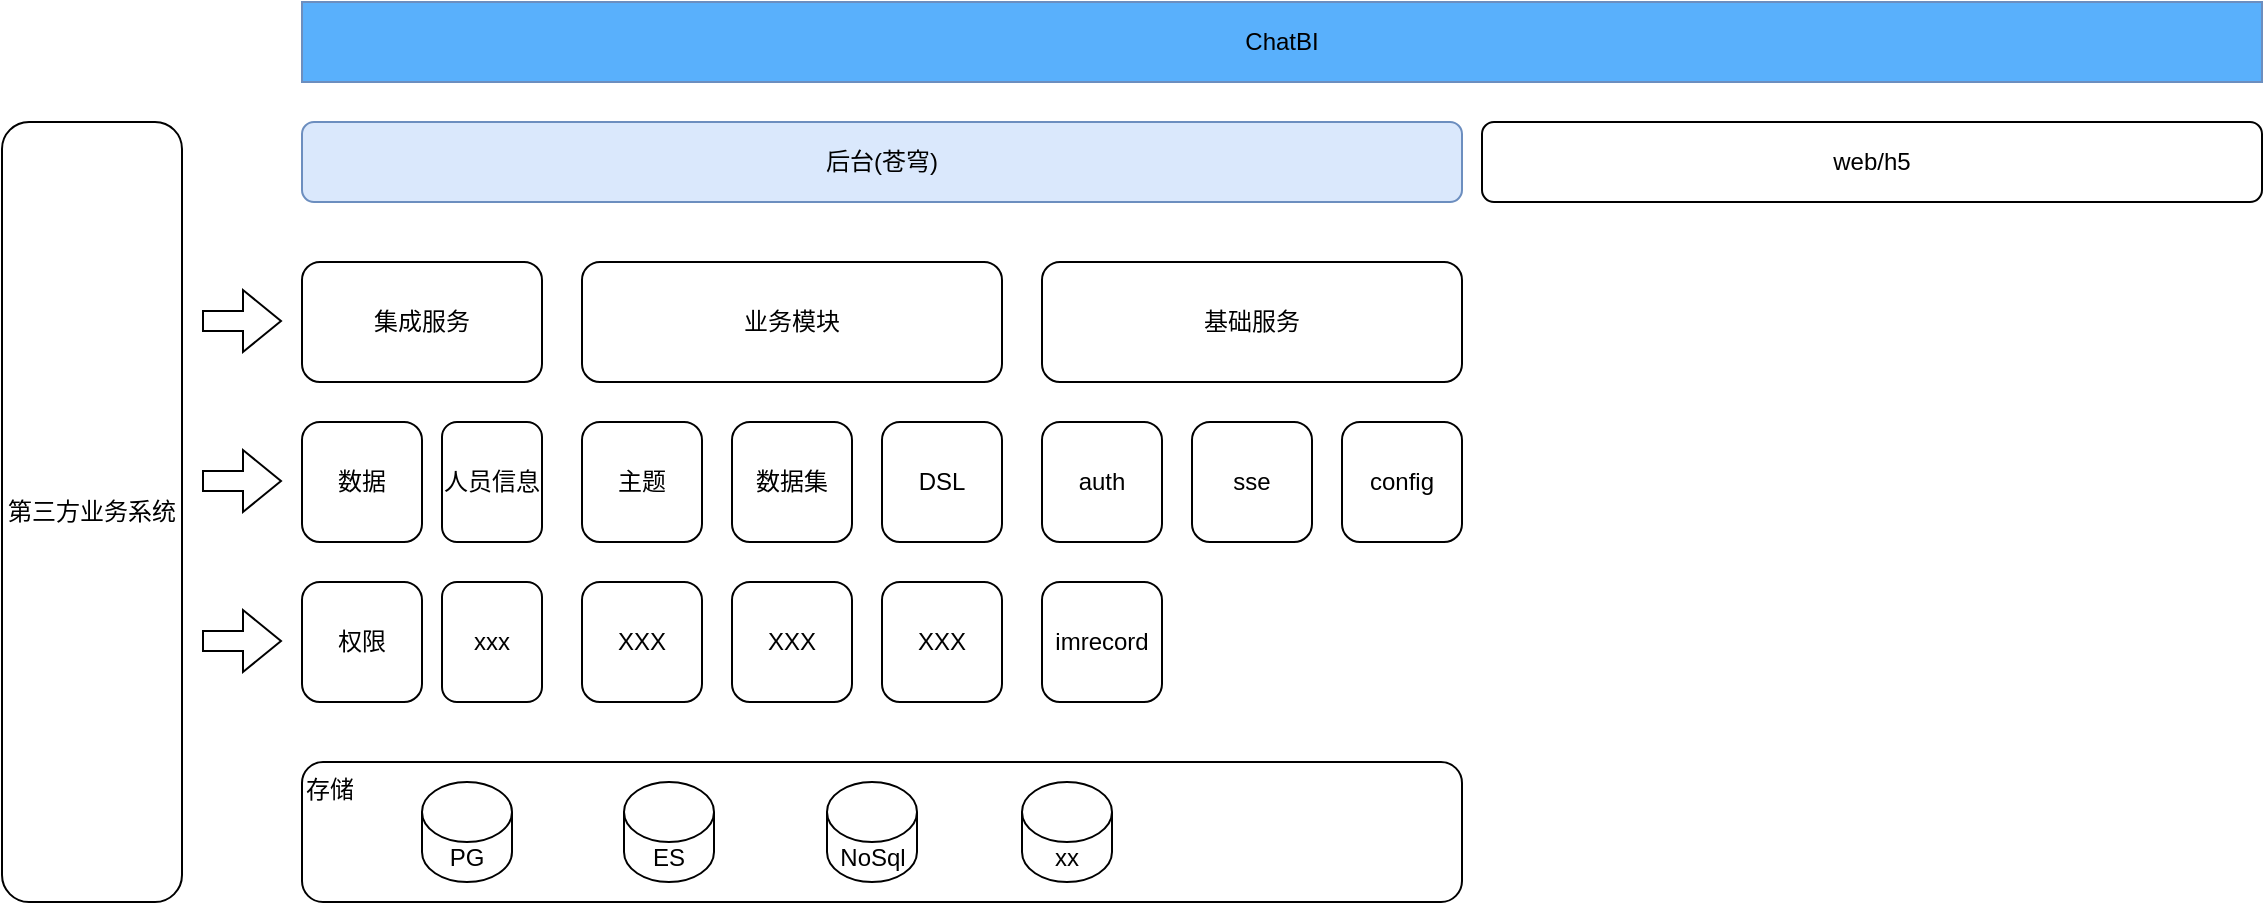 <mxfile version="27.0.3">
  <diagram id="wFE0QG_FPsp0jaGvCLVb" name="Page-1">
    <mxGraphModel dx="2276" dy="769" grid="1" gridSize="10" guides="1" tooltips="1" connect="1" arrows="1" fold="1" page="1" pageScale="1" pageWidth="850" pageHeight="1100" math="0" shadow="0">
      <root>
        <mxCell id="0" />
        <mxCell id="1" parent="0" />
        <mxCell id="alHSipFoMdGwwCc6gNLb-1" value="ChatBI" style="rounded=0;whiteSpace=wrap;html=1;fillColor=#59B0FC;strokeColor=#6c8ebf;" vertex="1" parent="1">
          <mxGeometry x="-30" y="130" width="980" height="40" as="geometry" />
        </mxCell>
        <mxCell id="alHSipFoMdGwwCc6gNLb-2" value="后台(苍穹)" style="rounded=1;whiteSpace=wrap;html=1;fillColor=#dae8fc;strokeColor=#6c8ebf;" vertex="1" parent="1">
          <mxGeometry x="-30" y="190" width="580" height="40" as="geometry" />
        </mxCell>
        <mxCell id="alHSipFoMdGwwCc6gNLb-3" value="web/h5" style="rounded=1;whiteSpace=wrap;html=1;" vertex="1" parent="1">
          <mxGeometry x="560" y="190" width="390" height="40" as="geometry" />
        </mxCell>
        <mxCell id="alHSipFoMdGwwCc6gNLb-4" value="业务模块" style="rounded=1;whiteSpace=wrap;html=1;" vertex="1" parent="1">
          <mxGeometry x="110" y="260" width="210" height="60" as="geometry" />
        </mxCell>
        <mxCell id="alHSipFoMdGwwCc6gNLb-5" value="基础服务" style="rounded=1;whiteSpace=wrap;html=1;" vertex="1" parent="1">
          <mxGeometry x="340" y="260" width="210" height="60" as="geometry" />
        </mxCell>
        <mxCell id="alHSipFoMdGwwCc6gNLb-6" value="auth" style="rounded=1;whiteSpace=wrap;html=1;" vertex="1" parent="1">
          <mxGeometry x="340" y="340" width="60" height="60" as="geometry" />
        </mxCell>
        <mxCell id="alHSipFoMdGwwCc6gNLb-7" value="sse" style="rounded=1;whiteSpace=wrap;html=1;" vertex="1" parent="1">
          <mxGeometry x="415" y="340" width="60" height="60" as="geometry" />
        </mxCell>
        <mxCell id="alHSipFoMdGwwCc6gNLb-8" value="config" style="rounded=1;whiteSpace=wrap;html=1;" vertex="1" parent="1">
          <mxGeometry x="490" y="340" width="60" height="60" as="geometry" />
        </mxCell>
        <mxCell id="alHSipFoMdGwwCc6gNLb-10" value="imrecord" style="rounded=1;whiteSpace=wrap;html=1;" vertex="1" parent="1">
          <mxGeometry x="340" y="420" width="60" height="60" as="geometry" />
        </mxCell>
        <mxCell id="alHSipFoMdGwwCc6gNLb-11" value="主题" style="rounded=1;whiteSpace=wrap;html=1;" vertex="1" parent="1">
          <mxGeometry x="110" y="340" width="60" height="60" as="geometry" />
        </mxCell>
        <mxCell id="alHSipFoMdGwwCc6gNLb-12" value="数据集" style="rounded=1;whiteSpace=wrap;html=1;" vertex="1" parent="1">
          <mxGeometry x="185" y="340" width="60" height="60" as="geometry" />
        </mxCell>
        <mxCell id="alHSipFoMdGwwCc6gNLb-15" value="存储" style="rounded=1;whiteSpace=wrap;html=1;align=left;verticalAlign=top;" vertex="1" parent="1">
          <mxGeometry x="-30" y="510" width="580" height="70" as="geometry" />
        </mxCell>
        <mxCell id="alHSipFoMdGwwCc6gNLb-17" value="DSL" style="rounded=1;whiteSpace=wrap;html=1;" vertex="1" parent="1">
          <mxGeometry x="260" y="340" width="60" height="60" as="geometry" />
        </mxCell>
        <mxCell id="alHSipFoMdGwwCc6gNLb-18" value="XXX" style="rounded=1;whiteSpace=wrap;html=1;" vertex="1" parent="1">
          <mxGeometry x="110" y="420" width="60" height="60" as="geometry" />
        </mxCell>
        <mxCell id="alHSipFoMdGwwCc6gNLb-19" value="XXX" style="rounded=1;whiteSpace=wrap;html=1;" vertex="1" parent="1">
          <mxGeometry x="260" y="420" width="60" height="60" as="geometry" />
        </mxCell>
        <mxCell id="alHSipFoMdGwwCc6gNLb-20" value="XXX" style="rounded=1;whiteSpace=wrap;html=1;" vertex="1" parent="1">
          <mxGeometry x="185" y="420" width="60" height="60" as="geometry" />
        </mxCell>
        <mxCell id="alHSipFoMdGwwCc6gNLb-21" value="第三方业务系统" style="rounded=1;whiteSpace=wrap;html=1;" vertex="1" parent="1">
          <mxGeometry x="-180" y="190" width="90" height="390" as="geometry" />
        </mxCell>
        <mxCell id="alHSipFoMdGwwCc6gNLb-22" value="集成服务" style="rounded=1;whiteSpace=wrap;html=1;" vertex="1" parent="1">
          <mxGeometry x="-30" y="260" width="120" height="60" as="geometry" />
        </mxCell>
        <mxCell id="alHSipFoMdGwwCc6gNLb-23" value="" style="shape=flexArrow;endArrow=classic;html=1;rounded=0;" edge="1" parent="1">
          <mxGeometry width="50" height="50" relative="1" as="geometry">
            <mxPoint x="-80" y="289.5" as="sourcePoint" />
            <mxPoint x="-40" y="289.5" as="targetPoint" />
          </mxGeometry>
        </mxCell>
        <mxCell id="alHSipFoMdGwwCc6gNLb-24" value="数据" style="rounded=1;whiteSpace=wrap;html=1;" vertex="1" parent="1">
          <mxGeometry x="-30" y="340" width="60" height="60" as="geometry" />
        </mxCell>
        <mxCell id="alHSipFoMdGwwCc6gNLb-25" value="人员信息" style="rounded=1;whiteSpace=wrap;html=1;" vertex="1" parent="1">
          <mxGeometry x="40" y="340" width="50" height="60" as="geometry" />
        </mxCell>
        <mxCell id="alHSipFoMdGwwCc6gNLb-26" value="权限" style="rounded=1;whiteSpace=wrap;html=1;" vertex="1" parent="1">
          <mxGeometry x="-30" y="420" width="60" height="60" as="geometry" />
        </mxCell>
        <mxCell id="alHSipFoMdGwwCc6gNLb-27" value="xxx" style="rounded=1;whiteSpace=wrap;html=1;" vertex="1" parent="1">
          <mxGeometry x="40" y="420" width="50" height="60" as="geometry" />
        </mxCell>
        <mxCell id="alHSipFoMdGwwCc6gNLb-28" value="" style="shape=flexArrow;endArrow=classic;html=1;rounded=0;" edge="1" parent="1">
          <mxGeometry width="50" height="50" relative="1" as="geometry">
            <mxPoint x="-80" y="369.5" as="sourcePoint" />
            <mxPoint x="-40" y="369.5" as="targetPoint" />
          </mxGeometry>
        </mxCell>
        <mxCell id="alHSipFoMdGwwCc6gNLb-29" value="" style="shape=flexArrow;endArrow=classic;html=1;rounded=0;" edge="1" parent="1">
          <mxGeometry width="50" height="50" relative="1" as="geometry">
            <mxPoint x="-80" y="449.5" as="sourcePoint" />
            <mxPoint x="-40" y="449.5" as="targetPoint" />
          </mxGeometry>
        </mxCell>
        <mxCell id="alHSipFoMdGwwCc6gNLb-30" value="PG" style="shape=cylinder3;whiteSpace=wrap;html=1;boundedLbl=1;backgroundOutline=1;size=15;" vertex="1" parent="1">
          <mxGeometry x="30" y="520" width="45" height="50" as="geometry" />
        </mxCell>
        <mxCell id="alHSipFoMdGwwCc6gNLb-31" value="NoSql" style="shape=cylinder3;whiteSpace=wrap;html=1;boundedLbl=1;backgroundOutline=1;size=15;" vertex="1" parent="1">
          <mxGeometry x="232.5" y="520" width="45" height="50" as="geometry" />
        </mxCell>
        <mxCell id="alHSipFoMdGwwCc6gNLb-32" value="ES" style="shape=cylinder3;whiteSpace=wrap;html=1;boundedLbl=1;backgroundOutline=1;size=15;" vertex="1" parent="1">
          <mxGeometry x="131" y="520" width="45" height="50" as="geometry" />
        </mxCell>
        <mxCell id="alHSipFoMdGwwCc6gNLb-33" value="xx" style="shape=cylinder3;whiteSpace=wrap;html=1;boundedLbl=1;backgroundOutline=1;size=15;" vertex="1" parent="1">
          <mxGeometry x="330" y="520" width="45" height="50" as="geometry" />
        </mxCell>
      </root>
    </mxGraphModel>
  </diagram>
</mxfile>
